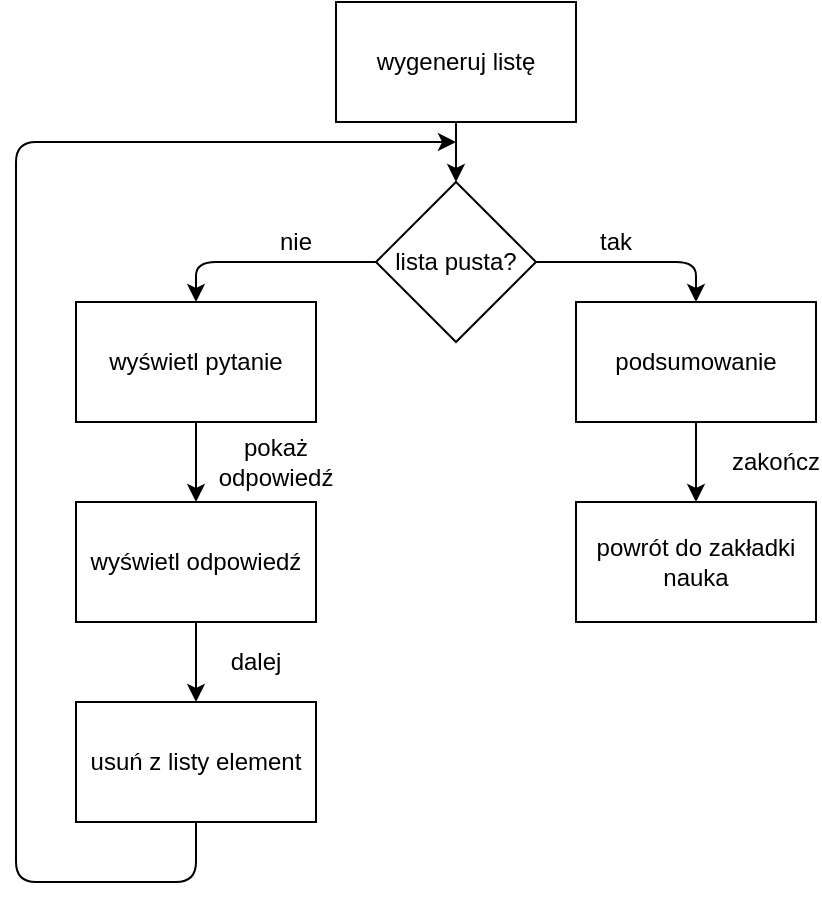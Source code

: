 <mxfile version="13.7.9" type="device"><diagram id="stkimVXj-OgUZeydXpz9" name="Strona-1"><mxGraphModel dx="1086" dy="806" grid="1" gridSize="10" guides="1" tooltips="1" connect="1" arrows="1" fold="1" page="1" pageScale="1" pageWidth="827" pageHeight="1169" math="0" shadow="0"><root><mxCell id="0"/><mxCell id="1" parent="0"/><mxCell id="RCNFLUOWHidCqPB8Rksr-1" value="lista pusta?" style="rhombus;whiteSpace=wrap;html=1;" vertex="1" parent="1"><mxGeometry x="310" y="100" width="80" height="80" as="geometry"/></mxCell><mxCell id="RCNFLUOWHidCqPB8Rksr-2" value="wyświetl pytanie" style="rounded=0;whiteSpace=wrap;html=1;" vertex="1" parent="1"><mxGeometry x="160" y="160" width="120" height="60" as="geometry"/></mxCell><mxCell id="RCNFLUOWHidCqPB8Rksr-3" value="wyświetl odpowiedź" style="rounded=0;whiteSpace=wrap;html=1;" vertex="1" parent="1"><mxGeometry x="160" y="260" width="120" height="60" as="geometry"/></mxCell><mxCell id="RCNFLUOWHidCqPB8Rksr-4" value="usuń z listy element" style="rounded=0;whiteSpace=wrap;html=1;" vertex="1" parent="1"><mxGeometry x="160" y="360" width="120" height="60" as="geometry"/></mxCell><mxCell id="RCNFLUOWHidCqPB8Rksr-5" value="wygeneruj listę" style="rounded=0;whiteSpace=wrap;html=1;" vertex="1" parent="1"><mxGeometry x="290" y="10" width="120" height="60" as="geometry"/></mxCell><mxCell id="RCNFLUOWHidCqPB8Rksr-6" value="" style="endArrow=classic;html=1;exitX=0.5;exitY=1;exitDx=0;exitDy=0;entryX=0.5;entryY=0;entryDx=0;entryDy=0;" edge="1" parent="1" source="RCNFLUOWHidCqPB8Rksr-5" target="RCNFLUOWHidCqPB8Rksr-1"><mxGeometry width="50" height="50" relative="1" as="geometry"><mxPoint x="530" y="120" as="sourcePoint"/><mxPoint x="580" y="70" as="targetPoint"/></mxGeometry></mxCell><mxCell id="RCNFLUOWHidCqPB8Rksr-7" value="" style="endArrow=classic;html=1;exitX=0;exitY=0.5;exitDx=0;exitDy=0;entryX=0.5;entryY=0;entryDx=0;entryDy=0;" edge="1" parent="1" source="RCNFLUOWHidCqPB8Rksr-1" target="RCNFLUOWHidCqPB8Rksr-2"><mxGeometry width="50" height="50" relative="1" as="geometry"><mxPoint x="140" y="150" as="sourcePoint"/><mxPoint x="220" y="150" as="targetPoint"/><Array as="points"><mxPoint x="220" y="140"/></Array></mxGeometry></mxCell><mxCell id="RCNFLUOWHidCqPB8Rksr-9" value="" style="endArrow=classic;html=1;exitX=0.5;exitY=1;exitDx=0;exitDy=0;" edge="1" parent="1" source="RCNFLUOWHidCqPB8Rksr-2" target="RCNFLUOWHidCqPB8Rksr-3"><mxGeometry width="50" height="50" relative="1" as="geometry"><mxPoint x="380" y="290" as="sourcePoint"/><mxPoint x="430" y="240" as="targetPoint"/></mxGeometry></mxCell><mxCell id="RCNFLUOWHidCqPB8Rksr-10" value="" style="endArrow=classic;html=1;exitX=0.5;exitY=1;exitDx=0;exitDy=0;" edge="1" parent="1" source="RCNFLUOWHidCqPB8Rksr-3" target="RCNFLUOWHidCqPB8Rksr-4"><mxGeometry width="50" height="50" relative="1" as="geometry"><mxPoint x="380" y="380" as="sourcePoint"/><mxPoint x="430" y="330" as="targetPoint"/></mxGeometry></mxCell><mxCell id="RCNFLUOWHidCqPB8Rksr-11" value="" style="endArrow=classic;html=1;exitX=0.5;exitY=1;exitDx=0;exitDy=0;" edge="1" parent="1" source="RCNFLUOWHidCqPB8Rksr-4"><mxGeometry width="50" height="50" relative="1" as="geometry"><mxPoint x="170" y="520" as="sourcePoint"/><mxPoint x="350" y="80" as="targetPoint"/><Array as="points"><mxPoint x="220" y="450"/><mxPoint x="130" y="450"/><mxPoint x="130" y="80"/></Array></mxGeometry></mxCell><mxCell id="RCNFLUOWHidCqPB8Rksr-12" value="podsumowanie" style="rounded=0;whiteSpace=wrap;html=1;" vertex="1" parent="1"><mxGeometry x="410" y="160" width="120" height="60" as="geometry"/></mxCell><mxCell id="RCNFLUOWHidCqPB8Rksr-13" value="" style="endArrow=classic;html=1;exitX=1;exitY=0.5;exitDx=0;exitDy=0;entryX=0.5;entryY=0;entryDx=0;entryDy=0;" edge="1" parent="1" source="RCNFLUOWHidCqPB8Rksr-1" target="RCNFLUOWHidCqPB8Rksr-12"><mxGeometry width="50" height="50" relative="1" as="geometry"><mxPoint x="450" y="120" as="sourcePoint"/><mxPoint x="500" y="70" as="targetPoint"/><Array as="points"><mxPoint x="470" y="140"/></Array></mxGeometry></mxCell><mxCell id="RCNFLUOWHidCqPB8Rksr-15" value="powrót do zakładki nauka" style="rounded=0;whiteSpace=wrap;html=1;" vertex="1" parent="1"><mxGeometry x="410" y="260" width="120" height="60" as="geometry"/></mxCell><mxCell id="RCNFLUOWHidCqPB8Rksr-16" value="" style="endArrow=classic;html=1;exitX=0.5;exitY=1;exitDx=0;exitDy=0;entryX=0.5;entryY=0;entryDx=0;entryDy=0;" edge="1" parent="1" source="RCNFLUOWHidCqPB8Rksr-12" target="RCNFLUOWHidCqPB8Rksr-15"><mxGeometry width="50" height="50" relative="1" as="geometry"><mxPoint x="710" y="250" as="sourcePoint"/><mxPoint x="760" y="200" as="targetPoint"/></mxGeometry></mxCell><mxCell id="RCNFLUOWHidCqPB8Rksr-17" value="nie" style="text;html=1;strokeColor=none;fillColor=none;align=center;verticalAlign=middle;whiteSpace=wrap;rounded=0;" vertex="1" parent="1"><mxGeometry x="250" y="120" width="40" height="20" as="geometry"/></mxCell><mxCell id="RCNFLUOWHidCqPB8Rksr-18" value="tak" style="text;html=1;strokeColor=none;fillColor=none;align=center;verticalAlign=middle;whiteSpace=wrap;rounded=0;" vertex="1" parent="1"><mxGeometry x="410" y="120" width="40" height="20" as="geometry"/></mxCell><mxCell id="RCNFLUOWHidCqPB8Rksr-19" value="pokaż odpowiedź" style="text;html=1;strokeColor=none;fillColor=none;align=center;verticalAlign=middle;whiteSpace=wrap;rounded=0;" vertex="1" parent="1"><mxGeometry x="240" y="230" width="40" height="20" as="geometry"/></mxCell><mxCell id="RCNFLUOWHidCqPB8Rksr-20" value="dalej" style="text;html=1;strokeColor=none;fillColor=none;align=center;verticalAlign=middle;whiteSpace=wrap;rounded=0;" vertex="1" parent="1"><mxGeometry x="230" y="330" width="40" height="20" as="geometry"/></mxCell><mxCell id="RCNFLUOWHidCqPB8Rksr-21" value="zakończ" style="text;html=1;strokeColor=none;fillColor=none;align=center;verticalAlign=middle;whiteSpace=wrap;rounded=0;" vertex="1" parent="1"><mxGeometry x="490" y="230" width="40" height="20" as="geometry"/></mxCell></root></mxGraphModel></diagram></mxfile>